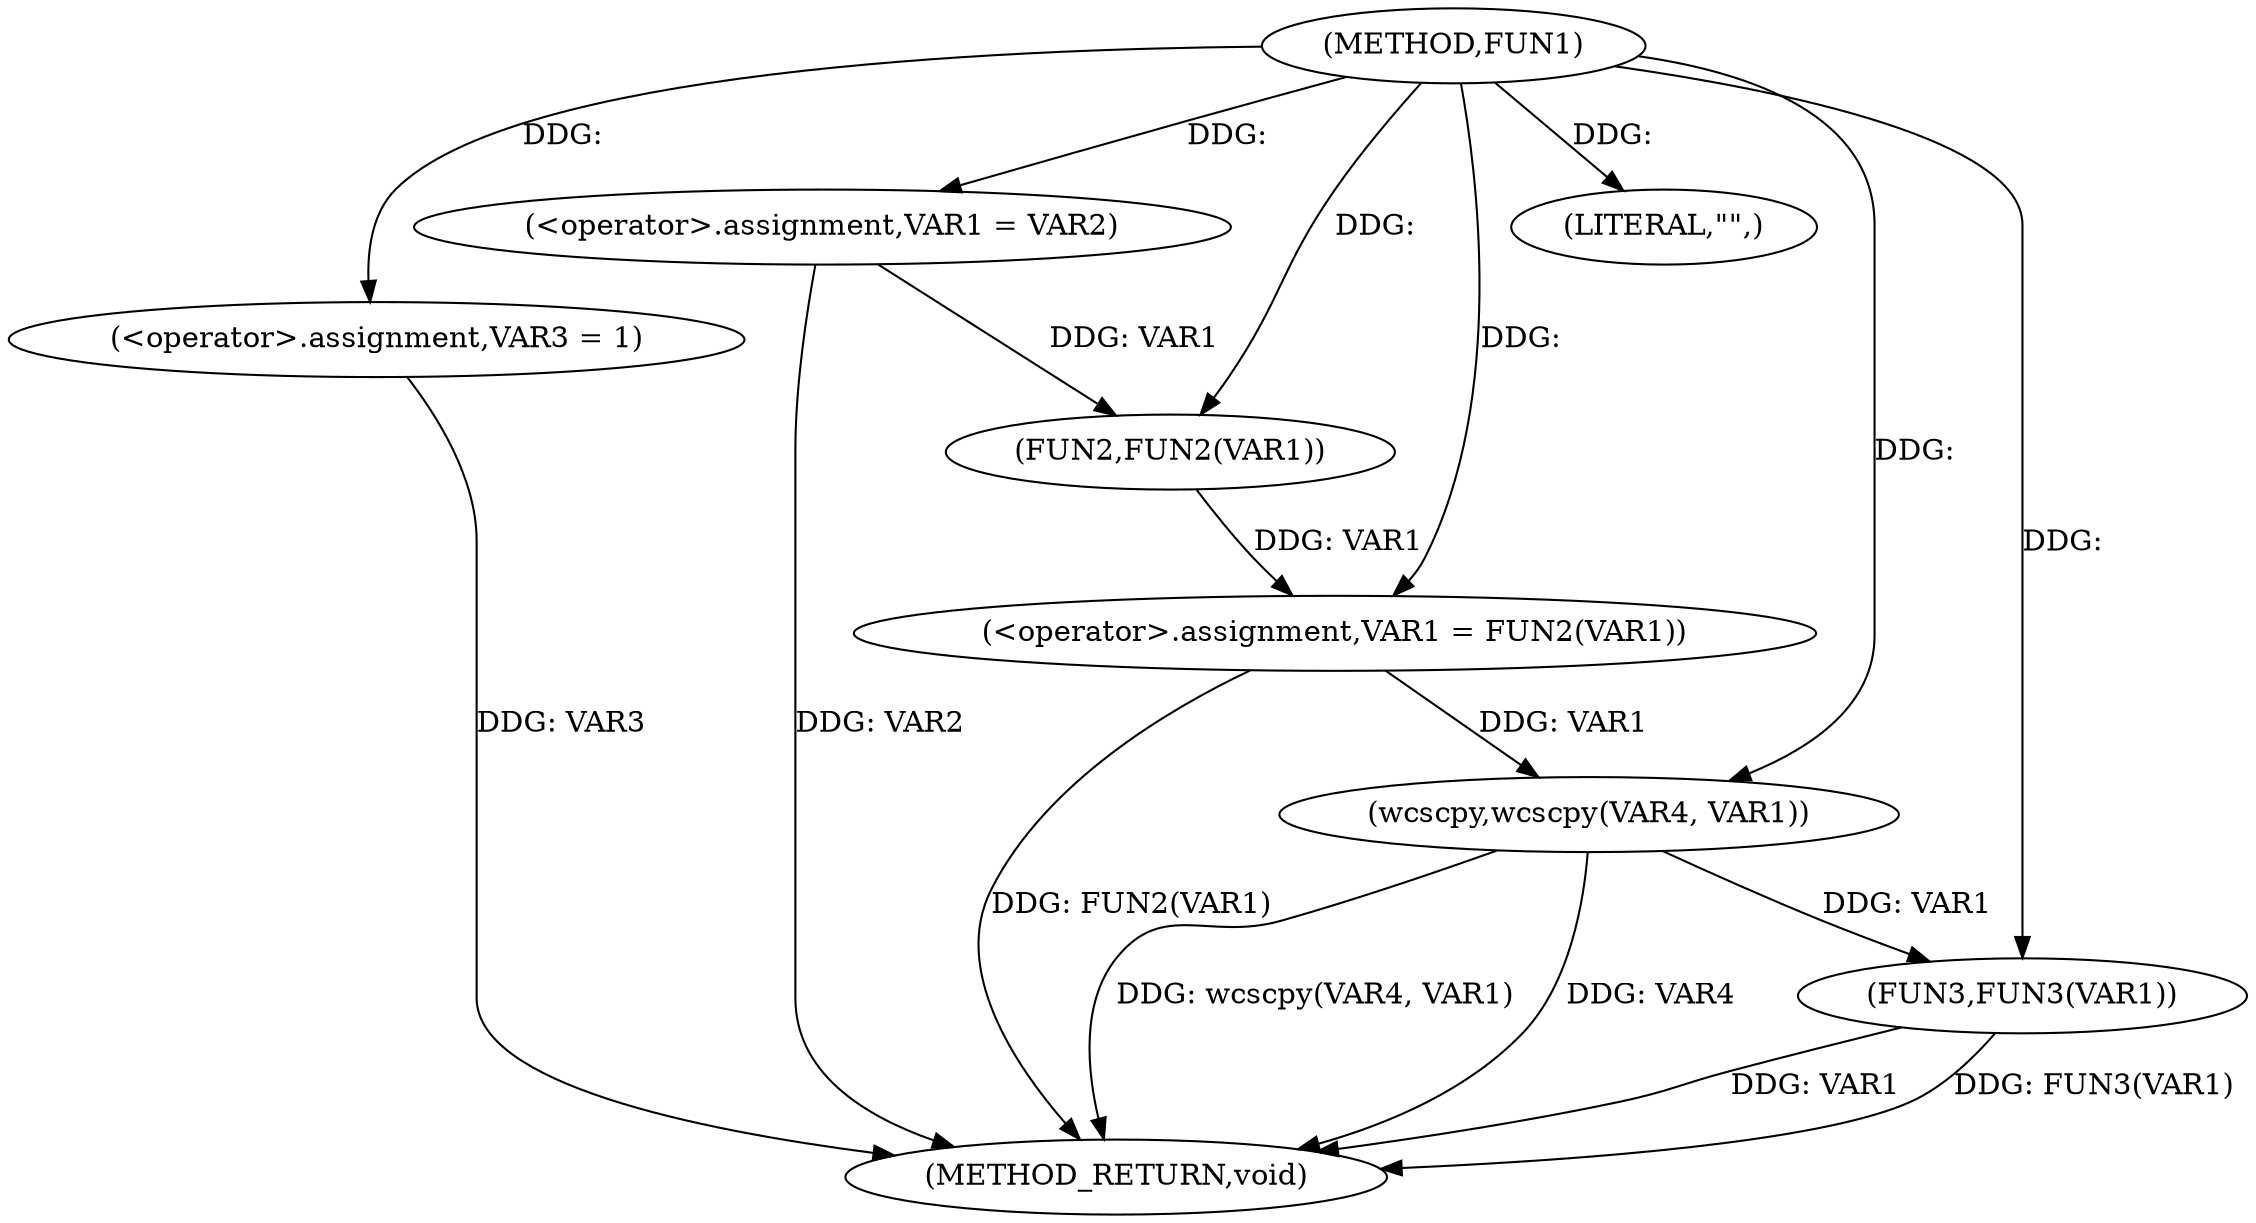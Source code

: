 digraph FUN1 {  
"1000100" [label = "(METHOD,FUN1)" ]
"1000121" [label = "(METHOD_RETURN,void)" ]
"1000104" [label = "(<operator>.assignment,VAR1 = VAR2)" ]
"1000107" [label = "(<operator>.assignment,VAR3 = 1)" ]
"1000110" [label = "(<operator>.assignment,VAR1 = FUN2(VAR1))" ]
"1000112" [label = "(FUN2,FUN2(VAR1))" ]
"1000115" [label = "(LITERAL,\"\",)" ]
"1000116" [label = "(wcscpy,wcscpy(VAR4, VAR1))" ]
"1000119" [label = "(FUN3,FUN3(VAR1))" ]
  "1000116" -> "1000121"  [ label = "DDG: VAR4"] 
  "1000107" -> "1000121"  [ label = "DDG: VAR3"] 
  "1000110" -> "1000121"  [ label = "DDG: FUN2(VAR1)"] 
  "1000119" -> "1000121"  [ label = "DDG: FUN3(VAR1)"] 
  "1000116" -> "1000121"  [ label = "DDG: wcscpy(VAR4, VAR1)"] 
  "1000104" -> "1000121"  [ label = "DDG: VAR2"] 
  "1000119" -> "1000121"  [ label = "DDG: VAR1"] 
  "1000100" -> "1000104"  [ label = "DDG: "] 
  "1000100" -> "1000107"  [ label = "DDG: "] 
  "1000112" -> "1000110"  [ label = "DDG: VAR1"] 
  "1000100" -> "1000110"  [ label = "DDG: "] 
  "1000104" -> "1000112"  [ label = "DDG: VAR1"] 
  "1000100" -> "1000112"  [ label = "DDG: "] 
  "1000100" -> "1000115"  [ label = "DDG: "] 
  "1000100" -> "1000116"  [ label = "DDG: "] 
  "1000110" -> "1000116"  [ label = "DDG: VAR1"] 
  "1000116" -> "1000119"  [ label = "DDG: VAR1"] 
  "1000100" -> "1000119"  [ label = "DDG: "] 
}
